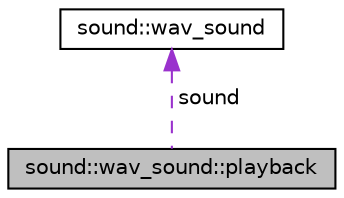 digraph "sound::wav_sound::playback"
{
 // LATEX_PDF_SIZE
  edge [fontname="Helvetica",fontsize="10",labelfontname="Helvetica",labelfontsize="10"];
  node [fontname="Helvetica",fontsize="10",shape=record];
  Node1 [label="sound::wav_sound::playback",height=0.2,width=0.4,color="black", fillcolor="grey75", style="filled", fontcolor="black",tooltip="Проигрыватель звука Структура, отвечающая за проигрывание wav_sound-звука."];
  Node2 -> Node1 [dir="back",color="darkorchid3",fontsize="10",style="dashed",label=" sound" ,fontname="Helvetica"];
  Node2 [label="sound::wav_sound",height=0.2,width=0.4,color="black", fillcolor="white", style="filled",URL="$classsound_1_1wav__sound.html",tooltip="Звук из wav-формата Представляет собой класс, содержащий данные о звуке. Не отвечает за проигрывание ..."];
}
